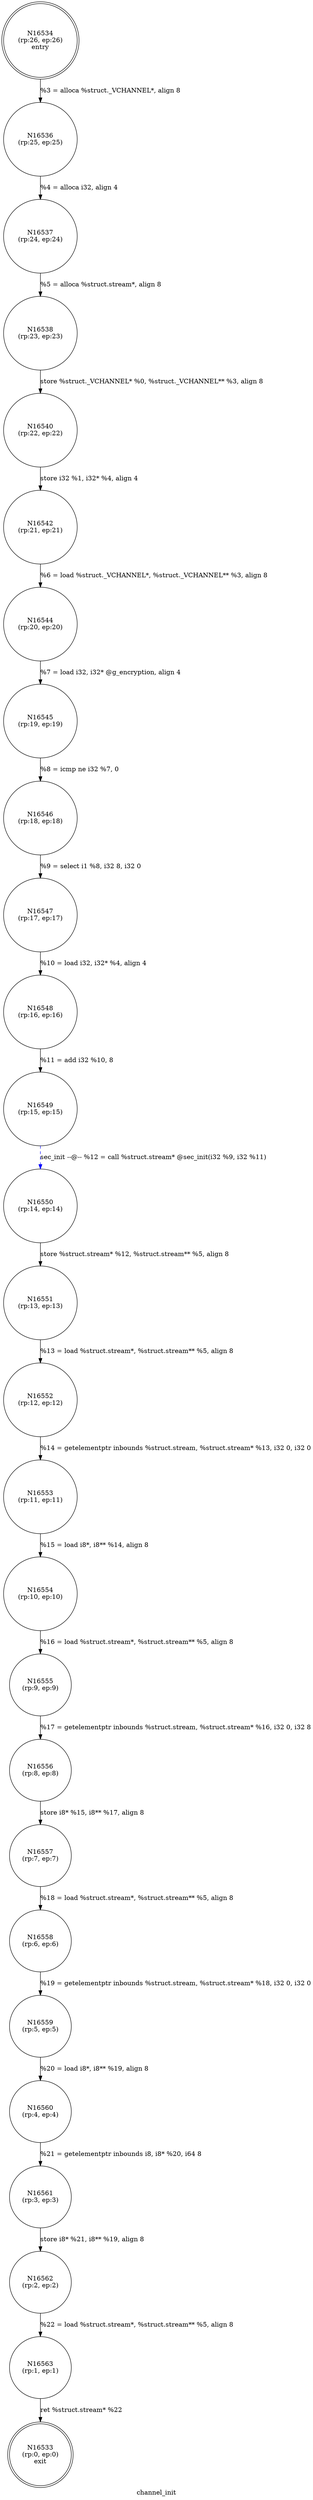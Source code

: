 digraph channel_init {
label="channel_init"
16533 [label="N16533\n(rp:0, ep:0)\nexit", shape="doublecircle"]
16534 [label="N16534\n(rp:26, ep:26)\nentry", shape="doublecircle"]
16534 -> 16536 [label="%3 = alloca %struct._VCHANNEL*, align 8"]
16536 [label="N16536\n(rp:25, ep:25)", shape="circle"]
16536 -> 16537 [label="%4 = alloca i32, align 4"]
16537 [label="N16537\n(rp:24, ep:24)", shape="circle"]
16537 -> 16538 [label="%5 = alloca %struct.stream*, align 8"]
16538 [label="N16538\n(rp:23, ep:23)", shape="circle"]
16538 -> 16540 [label="store %struct._VCHANNEL* %0, %struct._VCHANNEL** %3, align 8"]
16540 [label="N16540\n(rp:22, ep:22)", shape="circle"]
16540 -> 16542 [label="store i32 %1, i32* %4, align 4"]
16542 [label="N16542\n(rp:21, ep:21)", shape="circle"]
16542 -> 16544 [label="%6 = load %struct._VCHANNEL*, %struct._VCHANNEL** %3, align 8"]
16544 [label="N16544\n(rp:20, ep:20)", shape="circle"]
16544 -> 16545 [label="%7 = load i32, i32* @g_encryption, align 4"]
16545 [label="N16545\n(rp:19, ep:19)", shape="circle"]
16545 -> 16546 [label="%8 = icmp ne i32 %7, 0"]
16546 [label="N16546\n(rp:18, ep:18)", shape="circle"]
16546 -> 16547 [label="%9 = select i1 %8, i32 8, i32 0"]
16547 [label="N16547\n(rp:17, ep:17)", shape="circle"]
16547 -> 16548 [label="%10 = load i32, i32* %4, align 4"]
16548 [label="N16548\n(rp:16, ep:16)", shape="circle"]
16548 -> 16549 [label="%11 = add i32 %10, 8"]
16549 [label="N16549\n(rp:15, ep:15)", shape="circle"]
16549 -> 16550 [label="sec_init --@-- %12 = call %struct.stream* @sec_init(i32 %9, i32 %11)", style="dashed", color="blue"]
16550 [label="N16550\n(rp:14, ep:14)", shape="circle"]
16550 -> 16551 [label="store %struct.stream* %12, %struct.stream** %5, align 8"]
16551 [label="N16551\n(rp:13, ep:13)", shape="circle"]
16551 -> 16552 [label="%13 = load %struct.stream*, %struct.stream** %5, align 8"]
16552 [label="N16552\n(rp:12, ep:12)", shape="circle"]
16552 -> 16553 [label="%14 = getelementptr inbounds %struct.stream, %struct.stream* %13, i32 0, i32 0"]
16553 [label="N16553\n(rp:11, ep:11)", shape="circle"]
16553 -> 16554 [label="%15 = load i8*, i8** %14, align 8"]
16554 [label="N16554\n(rp:10, ep:10)", shape="circle"]
16554 -> 16555 [label="%16 = load %struct.stream*, %struct.stream** %5, align 8"]
16555 [label="N16555\n(rp:9, ep:9)", shape="circle"]
16555 -> 16556 [label="%17 = getelementptr inbounds %struct.stream, %struct.stream* %16, i32 0, i32 8"]
16556 [label="N16556\n(rp:8, ep:8)", shape="circle"]
16556 -> 16557 [label="store i8* %15, i8** %17, align 8"]
16557 [label="N16557\n(rp:7, ep:7)", shape="circle"]
16557 -> 16558 [label="%18 = load %struct.stream*, %struct.stream** %5, align 8"]
16558 [label="N16558\n(rp:6, ep:6)", shape="circle"]
16558 -> 16559 [label="%19 = getelementptr inbounds %struct.stream, %struct.stream* %18, i32 0, i32 0"]
16559 [label="N16559\n(rp:5, ep:5)", shape="circle"]
16559 -> 16560 [label="%20 = load i8*, i8** %19, align 8"]
16560 [label="N16560\n(rp:4, ep:4)", shape="circle"]
16560 -> 16561 [label="%21 = getelementptr inbounds i8, i8* %20, i64 8"]
16561 [label="N16561\n(rp:3, ep:3)", shape="circle"]
16561 -> 16562 [label="store i8* %21, i8** %19, align 8"]
16562 [label="N16562\n(rp:2, ep:2)", shape="circle"]
16562 -> 16563 [label="%22 = load %struct.stream*, %struct.stream** %5, align 8"]
16563 [label="N16563\n(rp:1, ep:1)", shape="circle"]
16563 -> 16533 [label="ret %struct.stream* %22"]
}
